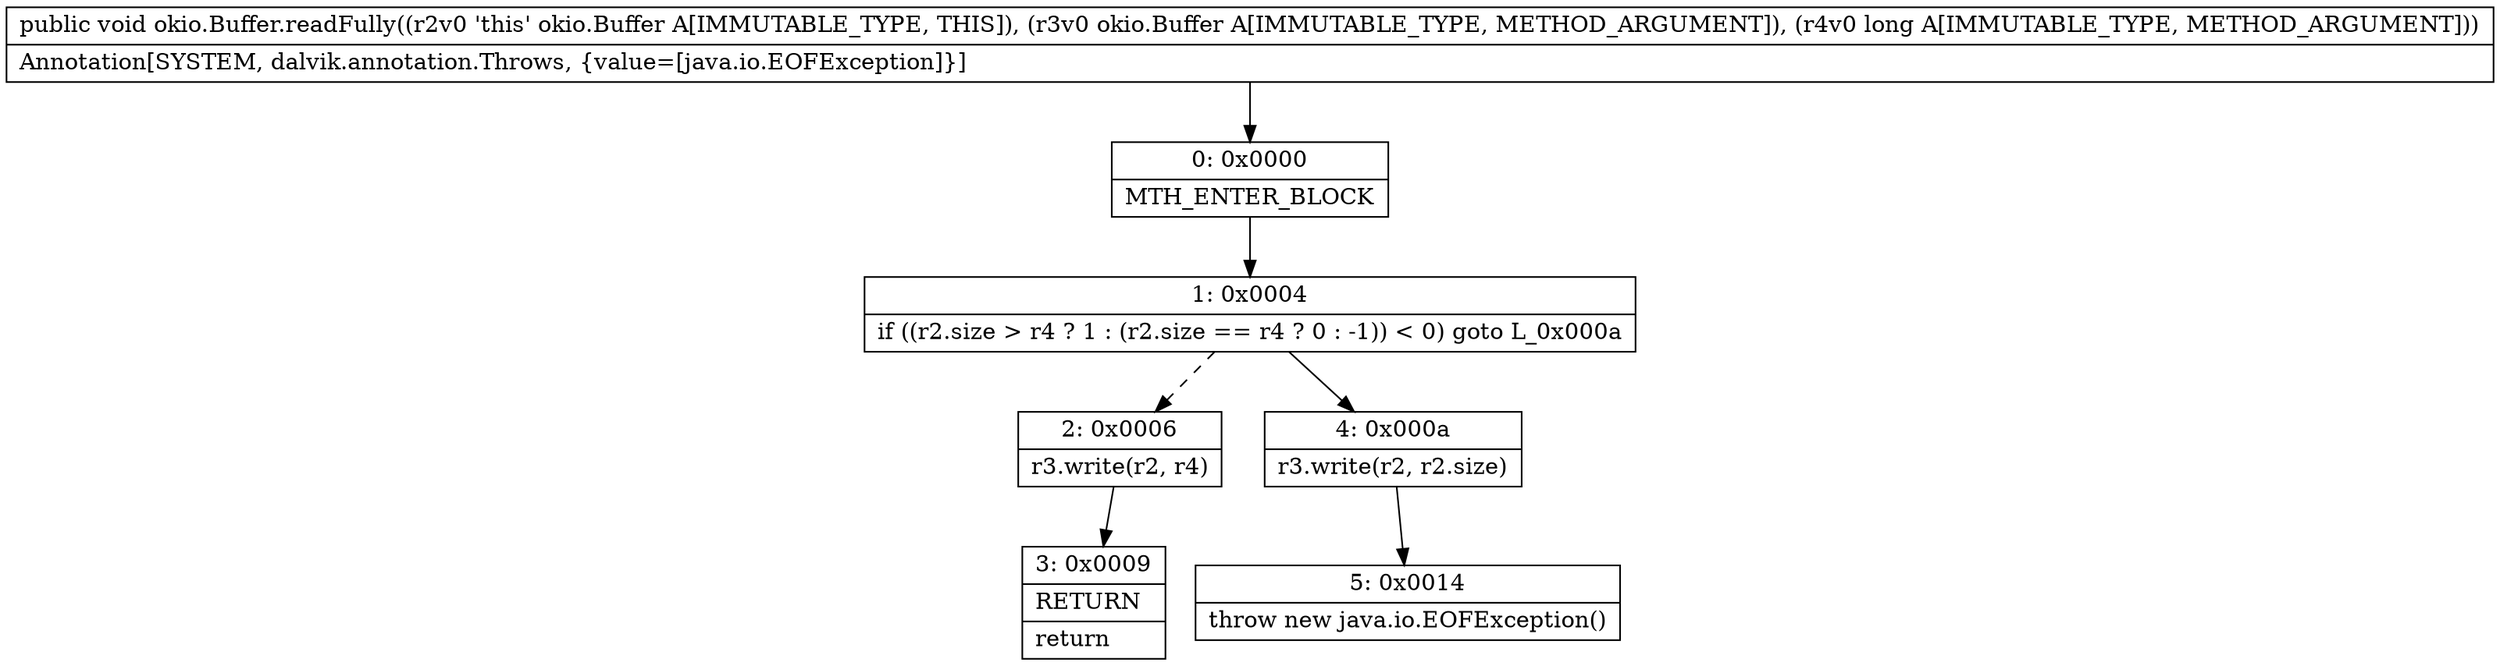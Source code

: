 digraph "CFG forokio.Buffer.readFully(Lokio\/Buffer;J)V" {
Node_0 [shape=record,label="{0\:\ 0x0000|MTH_ENTER_BLOCK\l}"];
Node_1 [shape=record,label="{1\:\ 0x0004|if ((r2.size \> r4 ? 1 : (r2.size == r4 ? 0 : \-1)) \< 0) goto L_0x000a\l}"];
Node_2 [shape=record,label="{2\:\ 0x0006|r3.write(r2, r4)\l}"];
Node_3 [shape=record,label="{3\:\ 0x0009|RETURN\l|return\l}"];
Node_4 [shape=record,label="{4\:\ 0x000a|r3.write(r2, r2.size)\l}"];
Node_5 [shape=record,label="{5\:\ 0x0014|throw new java.io.EOFException()\l}"];
MethodNode[shape=record,label="{public void okio.Buffer.readFully((r2v0 'this' okio.Buffer A[IMMUTABLE_TYPE, THIS]), (r3v0 okio.Buffer A[IMMUTABLE_TYPE, METHOD_ARGUMENT]), (r4v0 long A[IMMUTABLE_TYPE, METHOD_ARGUMENT]))  | Annotation[SYSTEM, dalvik.annotation.Throws, \{value=[java.io.EOFException]\}]\l}"];
MethodNode -> Node_0;
Node_0 -> Node_1;
Node_1 -> Node_2[style=dashed];
Node_1 -> Node_4;
Node_2 -> Node_3;
Node_4 -> Node_5;
}

